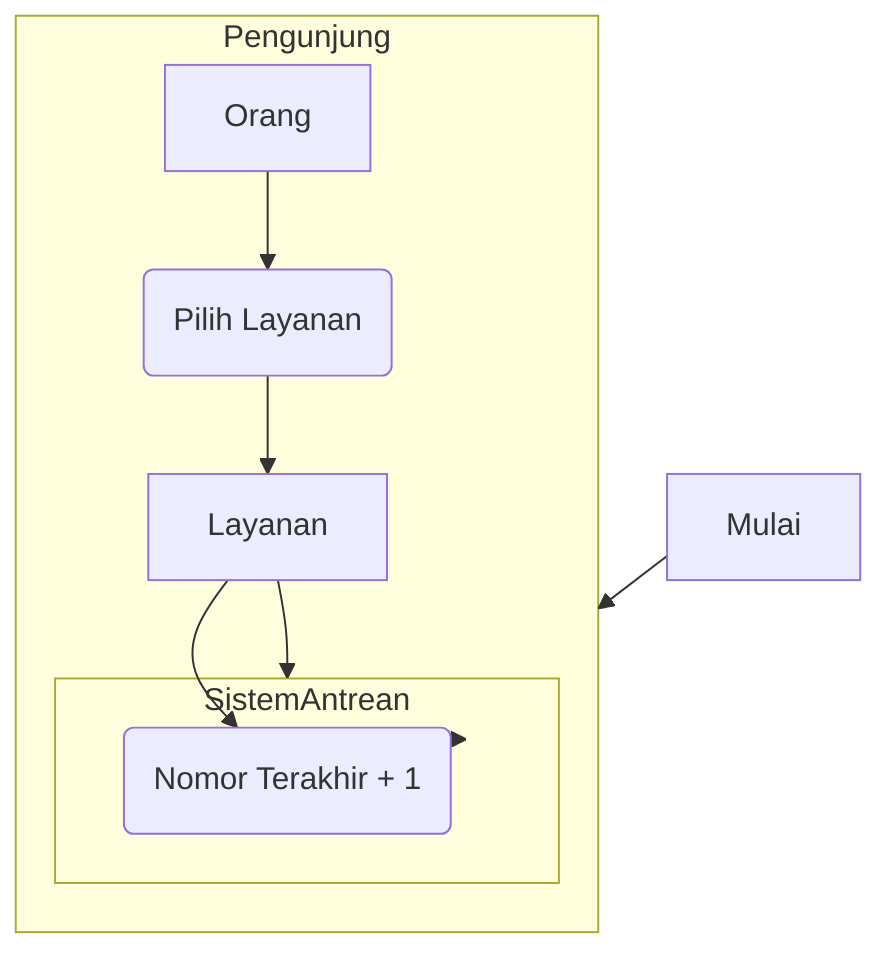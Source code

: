 flowchart TB
  Mulai-->Pengunjung
  Pengunjung-->SistemAntrean
  subgraph Pengunjung
    Orang-->p1("`Pilih Layanan`")-->Layanan-->SistemAntrean
  end  
  subgraph SistemAntrean
    Layanan-->s1("`Nomor Terakhir + 1`")
  end